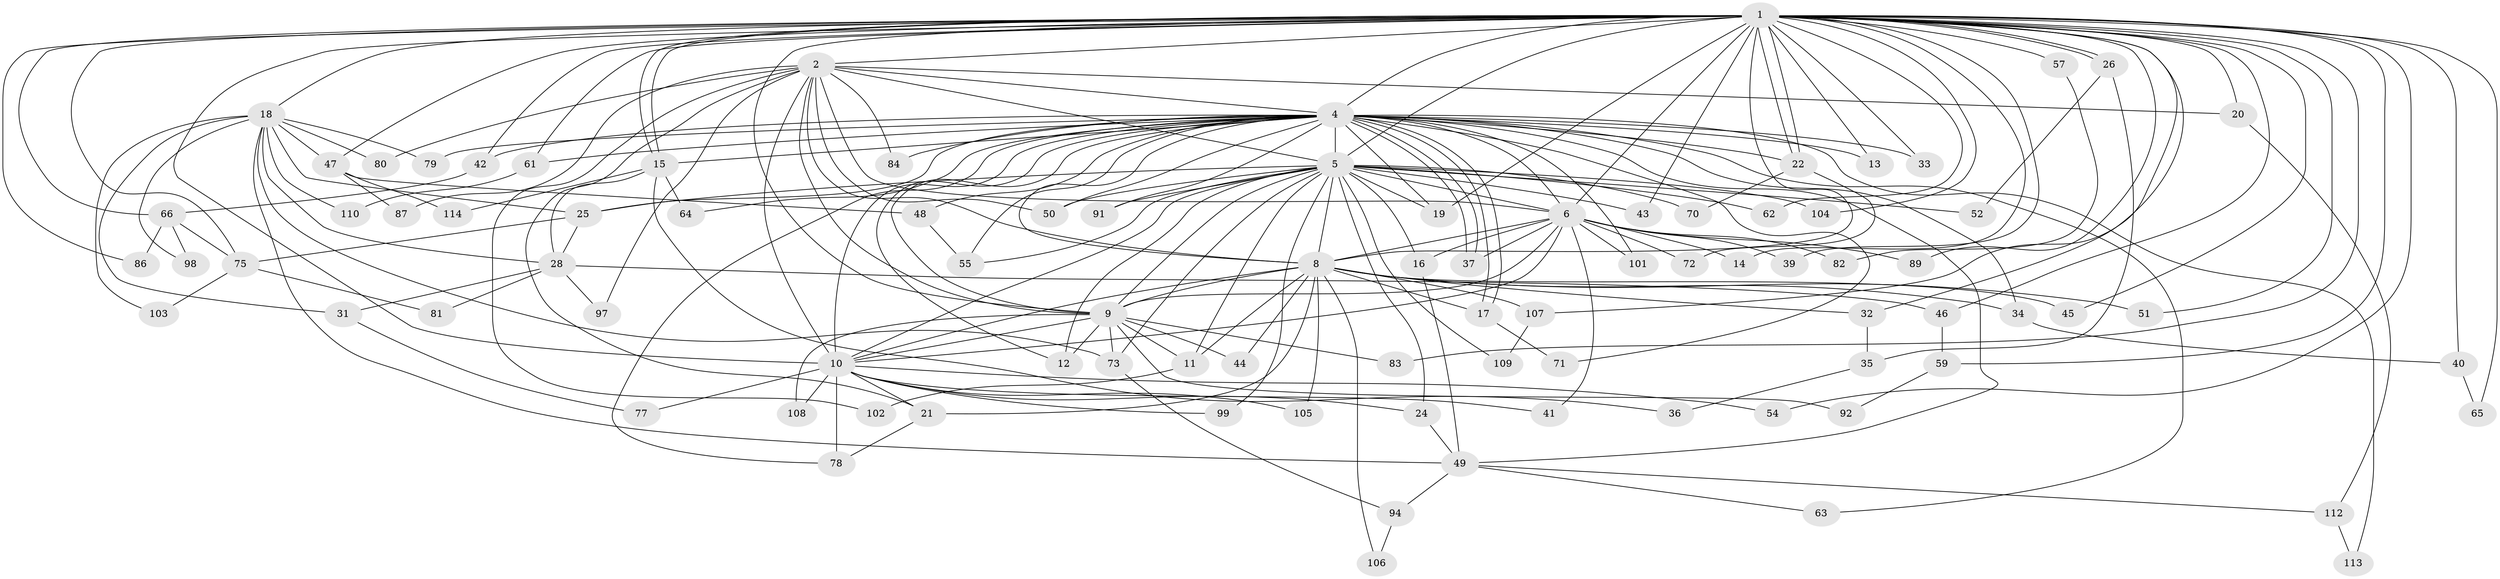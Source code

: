 // original degree distribution, {34: 0.008695652173913044, 16: 0.017391304347826087, 22: 0.008695652173913044, 31: 0.008695652173913044, 27: 0.008695652173913044, 19: 0.008695652173913044, 20: 0.008695652173913044, 15: 0.008695652173913044, 14: 0.008695652173913044, 3: 0.20869565217391303, 2: 0.5304347826086957, 6: 0.008695652173913044, 4: 0.09565217391304348, 13: 0.008695652173913044, 5: 0.043478260869565216, 7: 0.017391304347826087}
// Generated by graph-tools (version 1.1) at 2025/10/02/27/25 16:10:58]
// undirected, 90 vertices, 207 edges
graph export_dot {
graph [start="1"]
  node [color=gray90,style=filled];
  1 [super="+3"];
  2 [super="+38"];
  4 [super="+7"];
  5 [super="+68"];
  6 [super="+90"];
  8 [super="+29"];
  9 [super="+27"];
  10 [super="+30"];
  11 [super="+69"];
  12 [super="+60"];
  13;
  14;
  15 [super="+23"];
  16;
  17;
  18 [super="+111"];
  19 [super="+58"];
  20;
  21 [super="+85"];
  22 [super="+53"];
  24 [super="+67"];
  25;
  26;
  28 [super="+96"];
  31;
  32;
  33;
  34;
  35;
  36;
  37 [super="+56"];
  39;
  40;
  41;
  42;
  43;
  44;
  45;
  46 [super="+93"];
  47;
  48 [super="+115"];
  49 [super="+74"];
  50 [super="+88"];
  51;
  52;
  54;
  55;
  57 [super="+76"];
  59;
  61;
  62;
  63;
  64;
  65;
  66 [super="+95"];
  70;
  71;
  72;
  73 [super="+100"];
  75;
  77;
  78;
  79;
  80;
  81;
  82;
  83;
  84;
  86;
  87;
  89;
  91;
  92;
  94;
  97;
  98;
  99;
  101;
  102;
  103;
  104;
  105;
  106;
  107;
  108;
  109;
  110;
  112;
  113;
  114;
  1 -- 2 [weight=2];
  1 -- 4 [weight=4];
  1 -- 5 [weight=2];
  1 -- 6 [weight=2];
  1 -- 8 [weight=2];
  1 -- 9 [weight=2];
  1 -- 10 [weight=2];
  1 -- 13;
  1 -- 15;
  1 -- 15;
  1 -- 18 [weight=2];
  1 -- 19;
  1 -- 22;
  1 -- 22;
  1 -- 26;
  1 -- 26;
  1 -- 32;
  1 -- 33;
  1 -- 39;
  1 -- 40;
  1 -- 42;
  1 -- 43;
  1 -- 45;
  1 -- 47;
  1 -- 51;
  1 -- 54;
  1 -- 57 [weight=3];
  1 -- 59 [weight=2];
  1 -- 62;
  1 -- 66;
  1 -- 107;
  1 -- 65;
  1 -- 75;
  1 -- 14;
  1 -- 83;
  1 -- 20;
  1 -- 86;
  1 -- 89;
  1 -- 104;
  1 -- 46;
  1 -- 61;
  2 -- 4 [weight=2];
  2 -- 5;
  2 -- 6;
  2 -- 8;
  2 -- 9;
  2 -- 10 [weight=2];
  2 -- 20;
  2 -- 21;
  2 -- 84;
  2 -- 87;
  2 -- 102;
  2 -- 50;
  2 -- 80;
  2 -- 97;
  4 -- 5 [weight=2];
  4 -- 6 [weight=3];
  4 -- 8 [weight=2];
  4 -- 9 [weight=3];
  4 -- 10 [weight=2];
  4 -- 13;
  4 -- 17;
  4 -- 17;
  4 -- 19;
  4 -- 25;
  4 -- 34;
  4 -- 37;
  4 -- 37;
  4 -- 42;
  4 -- 50;
  4 -- 55;
  4 -- 61;
  4 -- 63;
  4 -- 64;
  4 -- 71;
  4 -- 79;
  4 -- 84;
  4 -- 101;
  4 -- 113;
  4 -- 12;
  4 -- 78;
  4 -- 91;
  4 -- 33;
  4 -- 48;
  4 -- 22;
  4 -- 49;
  4 -- 15;
  5 -- 6;
  5 -- 8;
  5 -- 9;
  5 -- 10;
  5 -- 11;
  5 -- 16 [weight=2];
  5 -- 24;
  5 -- 25;
  5 -- 43;
  5 -- 50;
  5 -- 52;
  5 -- 55;
  5 -- 62;
  5 -- 70;
  5 -- 73;
  5 -- 91;
  5 -- 99;
  5 -- 104;
  5 -- 109;
  5 -- 12;
  5 -- 19;
  6 -- 8;
  6 -- 9;
  6 -- 10;
  6 -- 14;
  6 -- 16;
  6 -- 39;
  6 -- 41;
  6 -- 72;
  6 -- 82;
  6 -- 89;
  6 -- 101;
  6 -- 37;
  8 -- 9;
  8 -- 10;
  8 -- 21;
  8 -- 32;
  8 -- 34;
  8 -- 44;
  8 -- 45;
  8 -- 51;
  8 -- 105;
  8 -- 106;
  8 -- 107;
  8 -- 17;
  8 -- 11;
  9 -- 10;
  9 -- 11;
  9 -- 12;
  9 -- 44;
  9 -- 92;
  9 -- 73;
  9 -- 108;
  9 -- 83;
  10 -- 24;
  10 -- 41;
  10 -- 78;
  10 -- 108;
  10 -- 99;
  10 -- 21;
  10 -- 54;
  10 -- 105;
  10 -- 77;
  11 -- 102;
  15 -- 28;
  15 -- 36;
  15 -- 64;
  15 -- 114;
  16 -- 49;
  17 -- 71;
  18 -- 28;
  18 -- 31;
  18 -- 47;
  18 -- 49;
  18 -- 73;
  18 -- 79;
  18 -- 80;
  18 -- 98;
  18 -- 103;
  18 -- 110;
  18 -- 25;
  20 -- 112;
  21 -- 78;
  22 -- 72;
  22 -- 70;
  24 -- 49;
  25 -- 75;
  25 -- 28;
  26 -- 35;
  26 -- 52;
  28 -- 31;
  28 -- 46;
  28 -- 81;
  28 -- 97;
  31 -- 77;
  32 -- 35;
  34 -- 40;
  35 -- 36;
  40 -- 65;
  42 -- 66;
  46 -- 59;
  47 -- 48;
  47 -- 87;
  47 -- 114;
  48 -- 55;
  49 -- 63;
  49 -- 112;
  49 -- 94;
  57 -- 82;
  59 -- 92;
  61 -- 110;
  66 -- 86;
  66 -- 98;
  66 -- 75;
  73 -- 94;
  75 -- 81;
  75 -- 103;
  94 -- 106;
  107 -- 109;
  112 -- 113;
}
